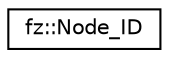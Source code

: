 digraph "Graphical Class Hierarchy"
{
 // LATEX_PDF_SIZE
  edge [fontname="Helvetica",fontsize="10",labelfontname="Helvetica",labelfontsize="10"];
  node [fontname="Helvetica",fontsize="10",shape=record];
  rankdir="LR";
  Node0 [label="fz::Node_ID",height=0.2,width=0.4,color="black", fillcolor="white", style="filled",URL="$classfz_1_1Node__ID.html",tooltip="Node ID that caches its ID stamp for frequent use."];
}
